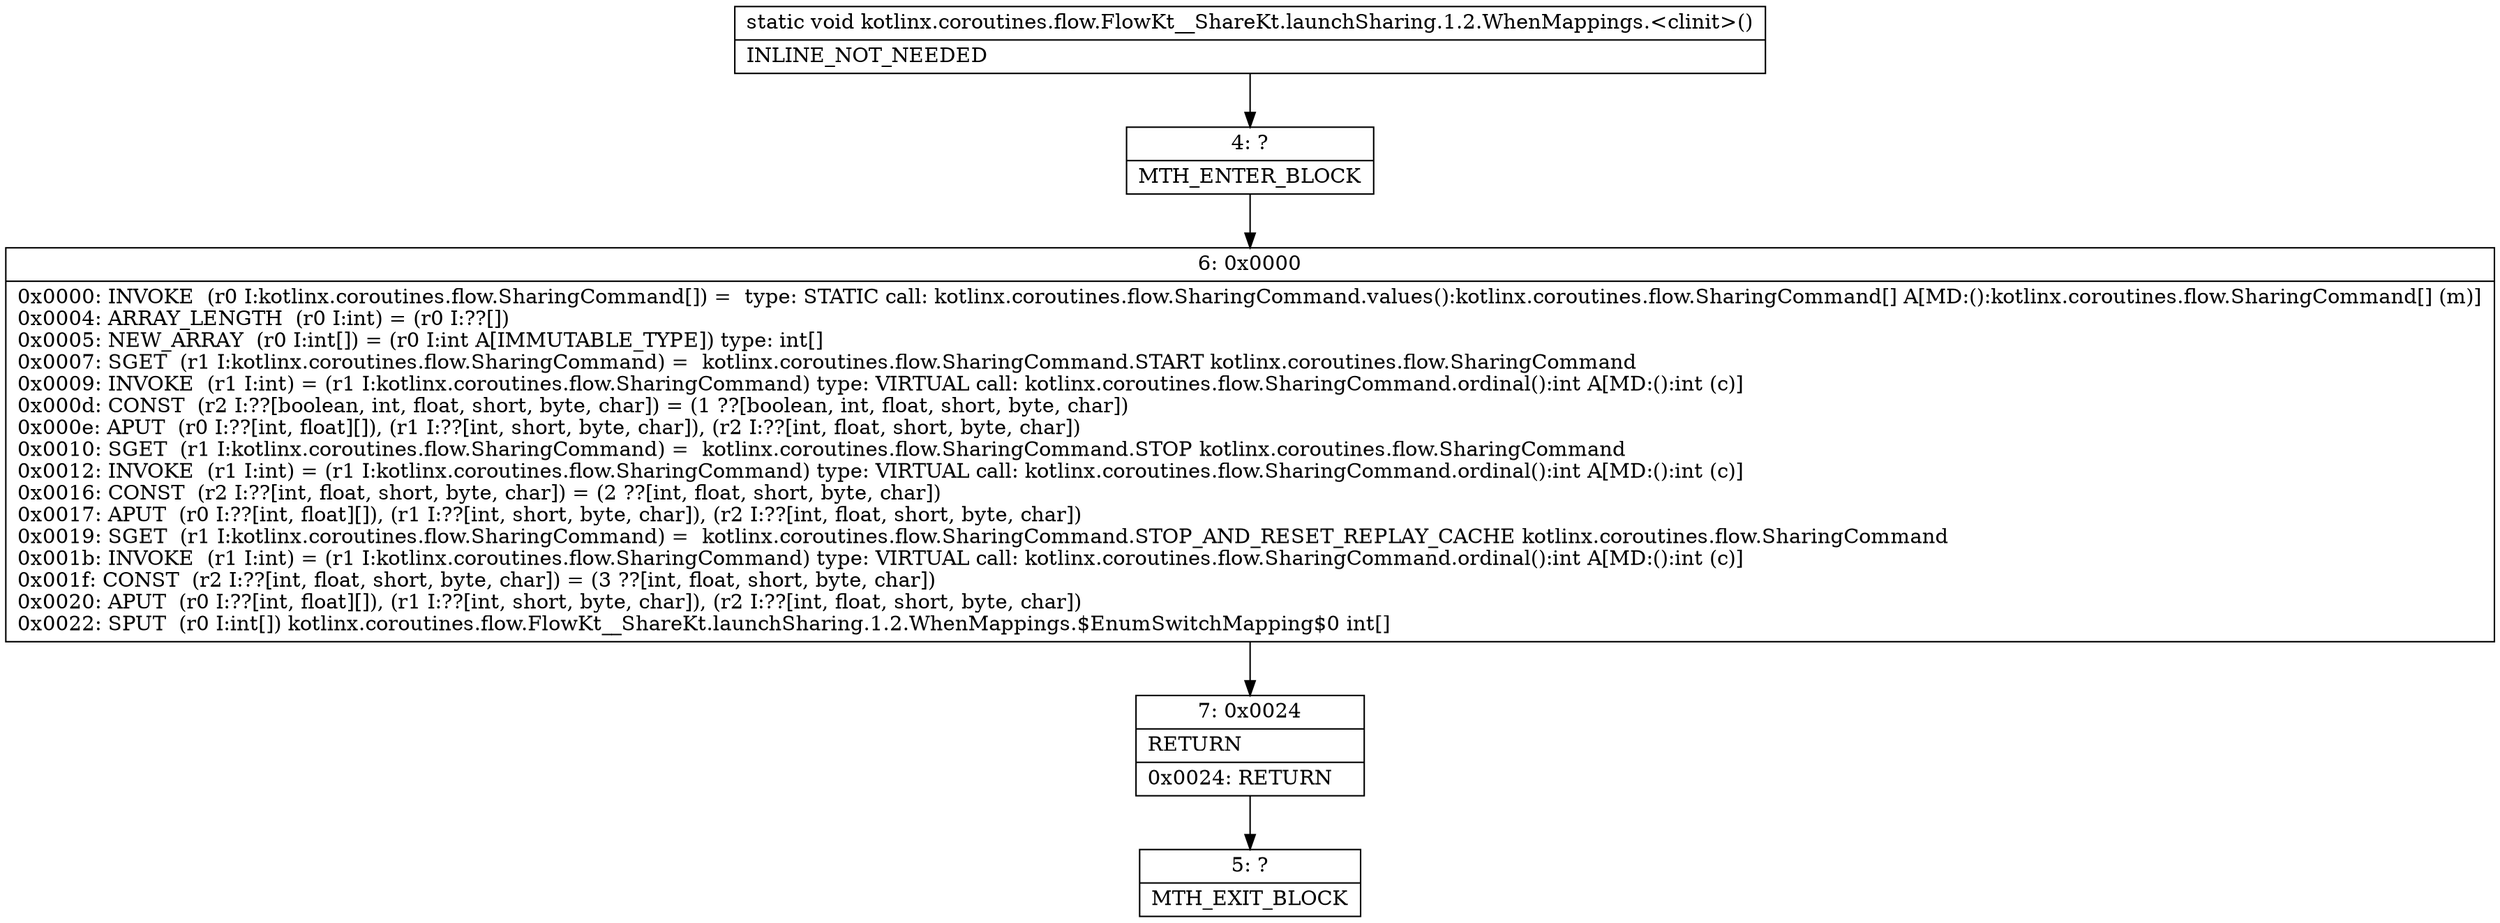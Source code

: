 digraph "CFG forkotlinx.coroutines.flow.FlowKt__ShareKt.launchSharing.1.2.WhenMappings.\<clinit\>()V" {
Node_4 [shape=record,label="{4\:\ ?|MTH_ENTER_BLOCK\l}"];
Node_6 [shape=record,label="{6\:\ 0x0000|0x0000: INVOKE  (r0 I:kotlinx.coroutines.flow.SharingCommand[]) =  type: STATIC call: kotlinx.coroutines.flow.SharingCommand.values():kotlinx.coroutines.flow.SharingCommand[] A[MD:():kotlinx.coroutines.flow.SharingCommand[] (m)]\l0x0004: ARRAY_LENGTH  (r0 I:int) = (r0 I:??[]) \l0x0005: NEW_ARRAY  (r0 I:int[]) = (r0 I:int A[IMMUTABLE_TYPE]) type: int[] \l0x0007: SGET  (r1 I:kotlinx.coroutines.flow.SharingCommand) =  kotlinx.coroutines.flow.SharingCommand.START kotlinx.coroutines.flow.SharingCommand \l0x0009: INVOKE  (r1 I:int) = (r1 I:kotlinx.coroutines.flow.SharingCommand) type: VIRTUAL call: kotlinx.coroutines.flow.SharingCommand.ordinal():int A[MD:():int (c)]\l0x000d: CONST  (r2 I:??[boolean, int, float, short, byte, char]) = (1 ??[boolean, int, float, short, byte, char]) \l0x000e: APUT  (r0 I:??[int, float][]), (r1 I:??[int, short, byte, char]), (r2 I:??[int, float, short, byte, char]) \l0x0010: SGET  (r1 I:kotlinx.coroutines.flow.SharingCommand) =  kotlinx.coroutines.flow.SharingCommand.STOP kotlinx.coroutines.flow.SharingCommand \l0x0012: INVOKE  (r1 I:int) = (r1 I:kotlinx.coroutines.flow.SharingCommand) type: VIRTUAL call: kotlinx.coroutines.flow.SharingCommand.ordinal():int A[MD:():int (c)]\l0x0016: CONST  (r2 I:??[int, float, short, byte, char]) = (2 ??[int, float, short, byte, char]) \l0x0017: APUT  (r0 I:??[int, float][]), (r1 I:??[int, short, byte, char]), (r2 I:??[int, float, short, byte, char]) \l0x0019: SGET  (r1 I:kotlinx.coroutines.flow.SharingCommand) =  kotlinx.coroutines.flow.SharingCommand.STOP_AND_RESET_REPLAY_CACHE kotlinx.coroutines.flow.SharingCommand \l0x001b: INVOKE  (r1 I:int) = (r1 I:kotlinx.coroutines.flow.SharingCommand) type: VIRTUAL call: kotlinx.coroutines.flow.SharingCommand.ordinal():int A[MD:():int (c)]\l0x001f: CONST  (r2 I:??[int, float, short, byte, char]) = (3 ??[int, float, short, byte, char]) \l0x0020: APUT  (r0 I:??[int, float][]), (r1 I:??[int, short, byte, char]), (r2 I:??[int, float, short, byte, char]) \l0x0022: SPUT  (r0 I:int[]) kotlinx.coroutines.flow.FlowKt__ShareKt.launchSharing.1.2.WhenMappings.$EnumSwitchMapping$0 int[] \l}"];
Node_7 [shape=record,label="{7\:\ 0x0024|RETURN\l|0x0024: RETURN   \l}"];
Node_5 [shape=record,label="{5\:\ ?|MTH_EXIT_BLOCK\l}"];
MethodNode[shape=record,label="{static void kotlinx.coroutines.flow.FlowKt__ShareKt.launchSharing.1.2.WhenMappings.\<clinit\>()  | INLINE_NOT_NEEDED\l}"];
MethodNode -> Node_4;Node_4 -> Node_6;
Node_6 -> Node_7;
Node_7 -> Node_5;
}

